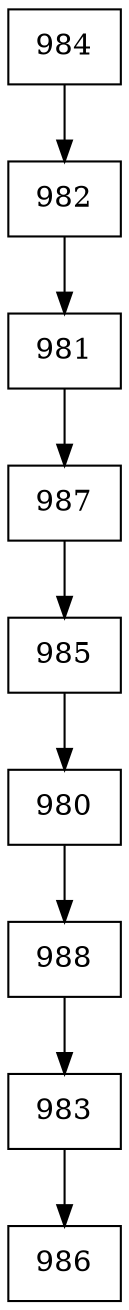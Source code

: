 digraph G {
  node [shape=record];
  node0 [label="{984}"];
  node0 -> node1;
  node1 [label="{982}"];
  node1 -> node2;
  node2 [label="{981}"];
  node2 -> node3;
  node3 [label="{987}"];
  node3 -> node4;
  node4 [label="{985}"];
  node4 -> node5;
  node5 [label="{980}"];
  node5 -> node6;
  node6 [label="{988}"];
  node6 -> node7;
  node7 [label="{983}"];
  node7 -> node8;
  node8 [label="{986}"];
}
